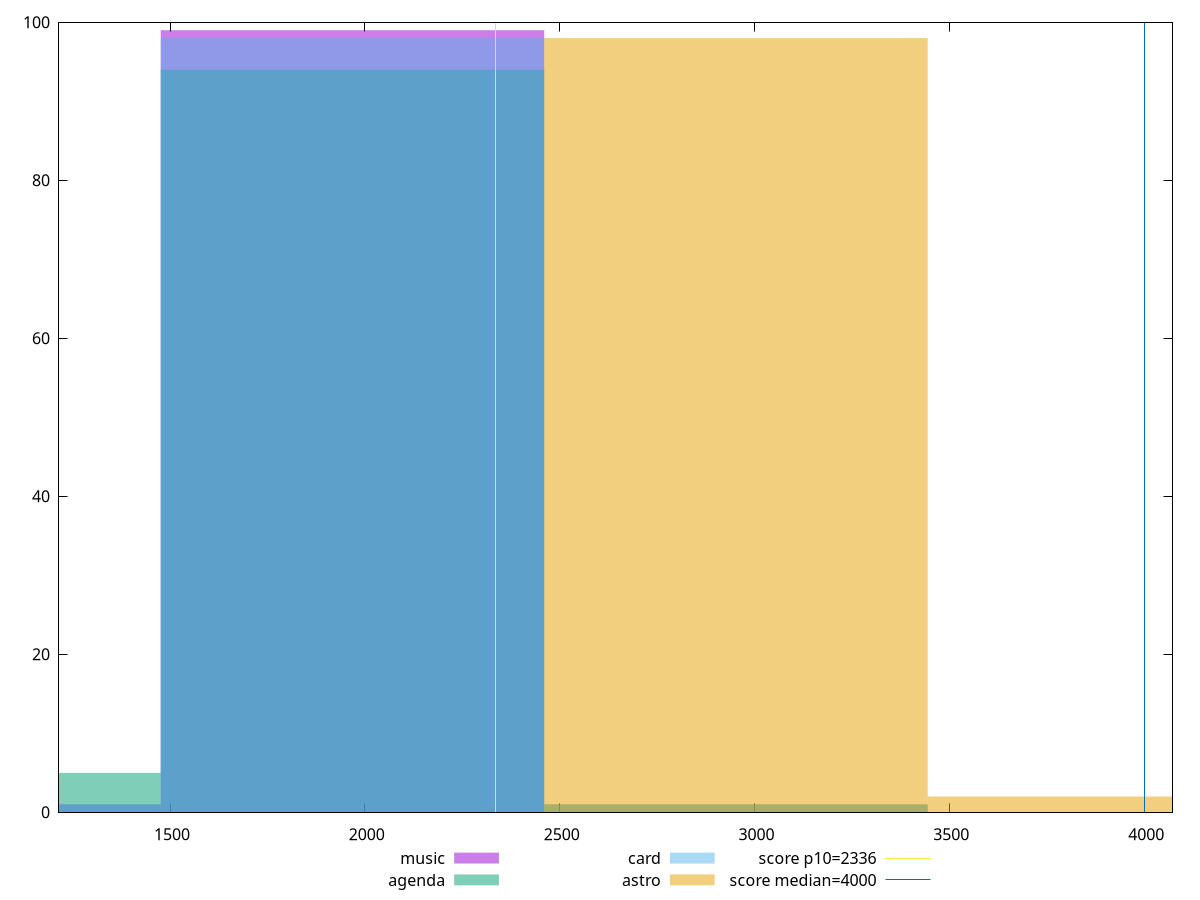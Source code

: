 reset

$music <<EOF
1968.2940112949898 99
984.1470056474949 1
EOF

$agenda <<EOF
1968.2940112949898 94
984.1470056474949 5
2952.4410169424846 1
EOF

$card <<EOF
1968.2940112949898 98
2952.4410169424846 1
984.1470056474949 1
EOF

$astro <<EOF
2952.4410169424846 98
3936.5880225899796 2
EOF

set key outside below
set boxwidth 984.1470056474949
set xrange [1215.082:4072.702]
set yrange [0:100]
set trange [0:100]
set style fill transparent solid 0.5 noborder

set parametric
set terminal svg size 640, 520 enhanced background rgb 'white'
set output "reports/report_00028_2021-02-24T12-49-42.674Z/first-contentful-paint/comparison/histogram/all_raw.svg"

plot $music title "music" with boxes, \
     $agenda title "agenda" with boxes, \
     $card title "card" with boxes, \
     $astro title "astro" with boxes, \
     2336,t title "score p10=2336", \
     4000,t title "score median=4000"

reset
